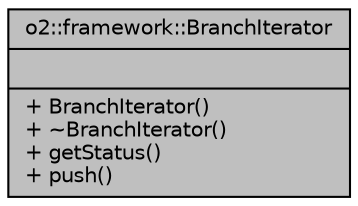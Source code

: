 digraph "o2::framework::BranchIterator"
{
 // INTERACTIVE_SVG=YES
  bgcolor="transparent";
  edge [fontname="Helvetica",fontsize="10",labelfontname="Helvetica",labelfontsize="10"];
  node [fontname="Helvetica",fontsize="10",shape=record];
  Node1 [label="{o2::framework::BranchIterator\n||+ BranchIterator()\l+ ~BranchIterator()\l+ getStatus()\l+ push()\l}",height=0.2,width=0.4,color="black", fillcolor="grey75", style="filled", fontcolor="black"];
}
